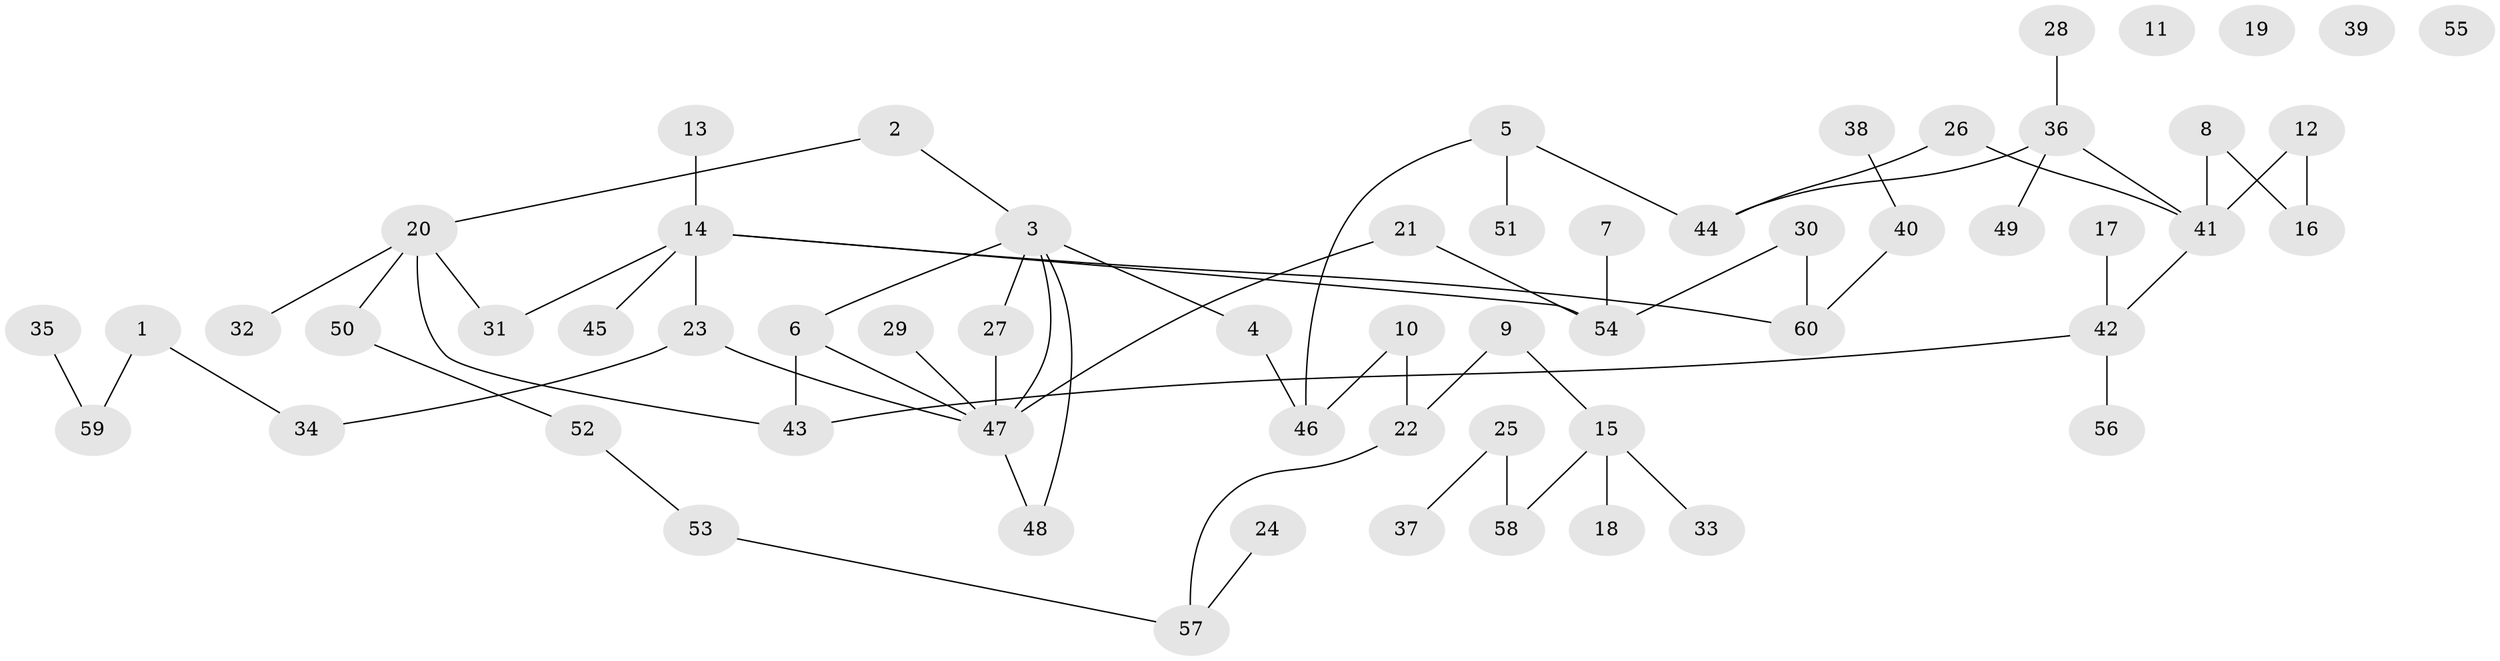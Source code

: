 // Generated by graph-tools (version 1.1) at 2025/00/03/09/25 03:00:49]
// undirected, 60 vertices, 66 edges
graph export_dot {
graph [start="1"]
  node [color=gray90,style=filled];
  1;
  2;
  3;
  4;
  5;
  6;
  7;
  8;
  9;
  10;
  11;
  12;
  13;
  14;
  15;
  16;
  17;
  18;
  19;
  20;
  21;
  22;
  23;
  24;
  25;
  26;
  27;
  28;
  29;
  30;
  31;
  32;
  33;
  34;
  35;
  36;
  37;
  38;
  39;
  40;
  41;
  42;
  43;
  44;
  45;
  46;
  47;
  48;
  49;
  50;
  51;
  52;
  53;
  54;
  55;
  56;
  57;
  58;
  59;
  60;
  1 -- 34;
  1 -- 59;
  2 -- 3;
  2 -- 20;
  3 -- 4;
  3 -- 6;
  3 -- 27;
  3 -- 47;
  3 -- 48;
  4 -- 46;
  5 -- 44;
  5 -- 46;
  5 -- 51;
  6 -- 43;
  6 -- 47;
  7 -- 54;
  8 -- 16;
  8 -- 41;
  9 -- 15;
  9 -- 22;
  10 -- 22;
  10 -- 46;
  12 -- 16;
  12 -- 41;
  13 -- 14;
  14 -- 23;
  14 -- 31;
  14 -- 45;
  14 -- 54;
  14 -- 60;
  15 -- 18;
  15 -- 33;
  15 -- 58;
  17 -- 42;
  20 -- 31;
  20 -- 32;
  20 -- 43;
  20 -- 50;
  21 -- 47;
  21 -- 54;
  22 -- 57;
  23 -- 34;
  23 -- 47;
  24 -- 57;
  25 -- 37;
  25 -- 58;
  26 -- 41;
  26 -- 44;
  27 -- 47;
  28 -- 36;
  29 -- 47;
  30 -- 54;
  30 -- 60;
  35 -- 59;
  36 -- 41;
  36 -- 44;
  36 -- 49;
  38 -- 40;
  40 -- 60;
  41 -- 42;
  42 -- 43;
  42 -- 56;
  47 -- 48;
  50 -- 52;
  52 -- 53;
  53 -- 57;
}
